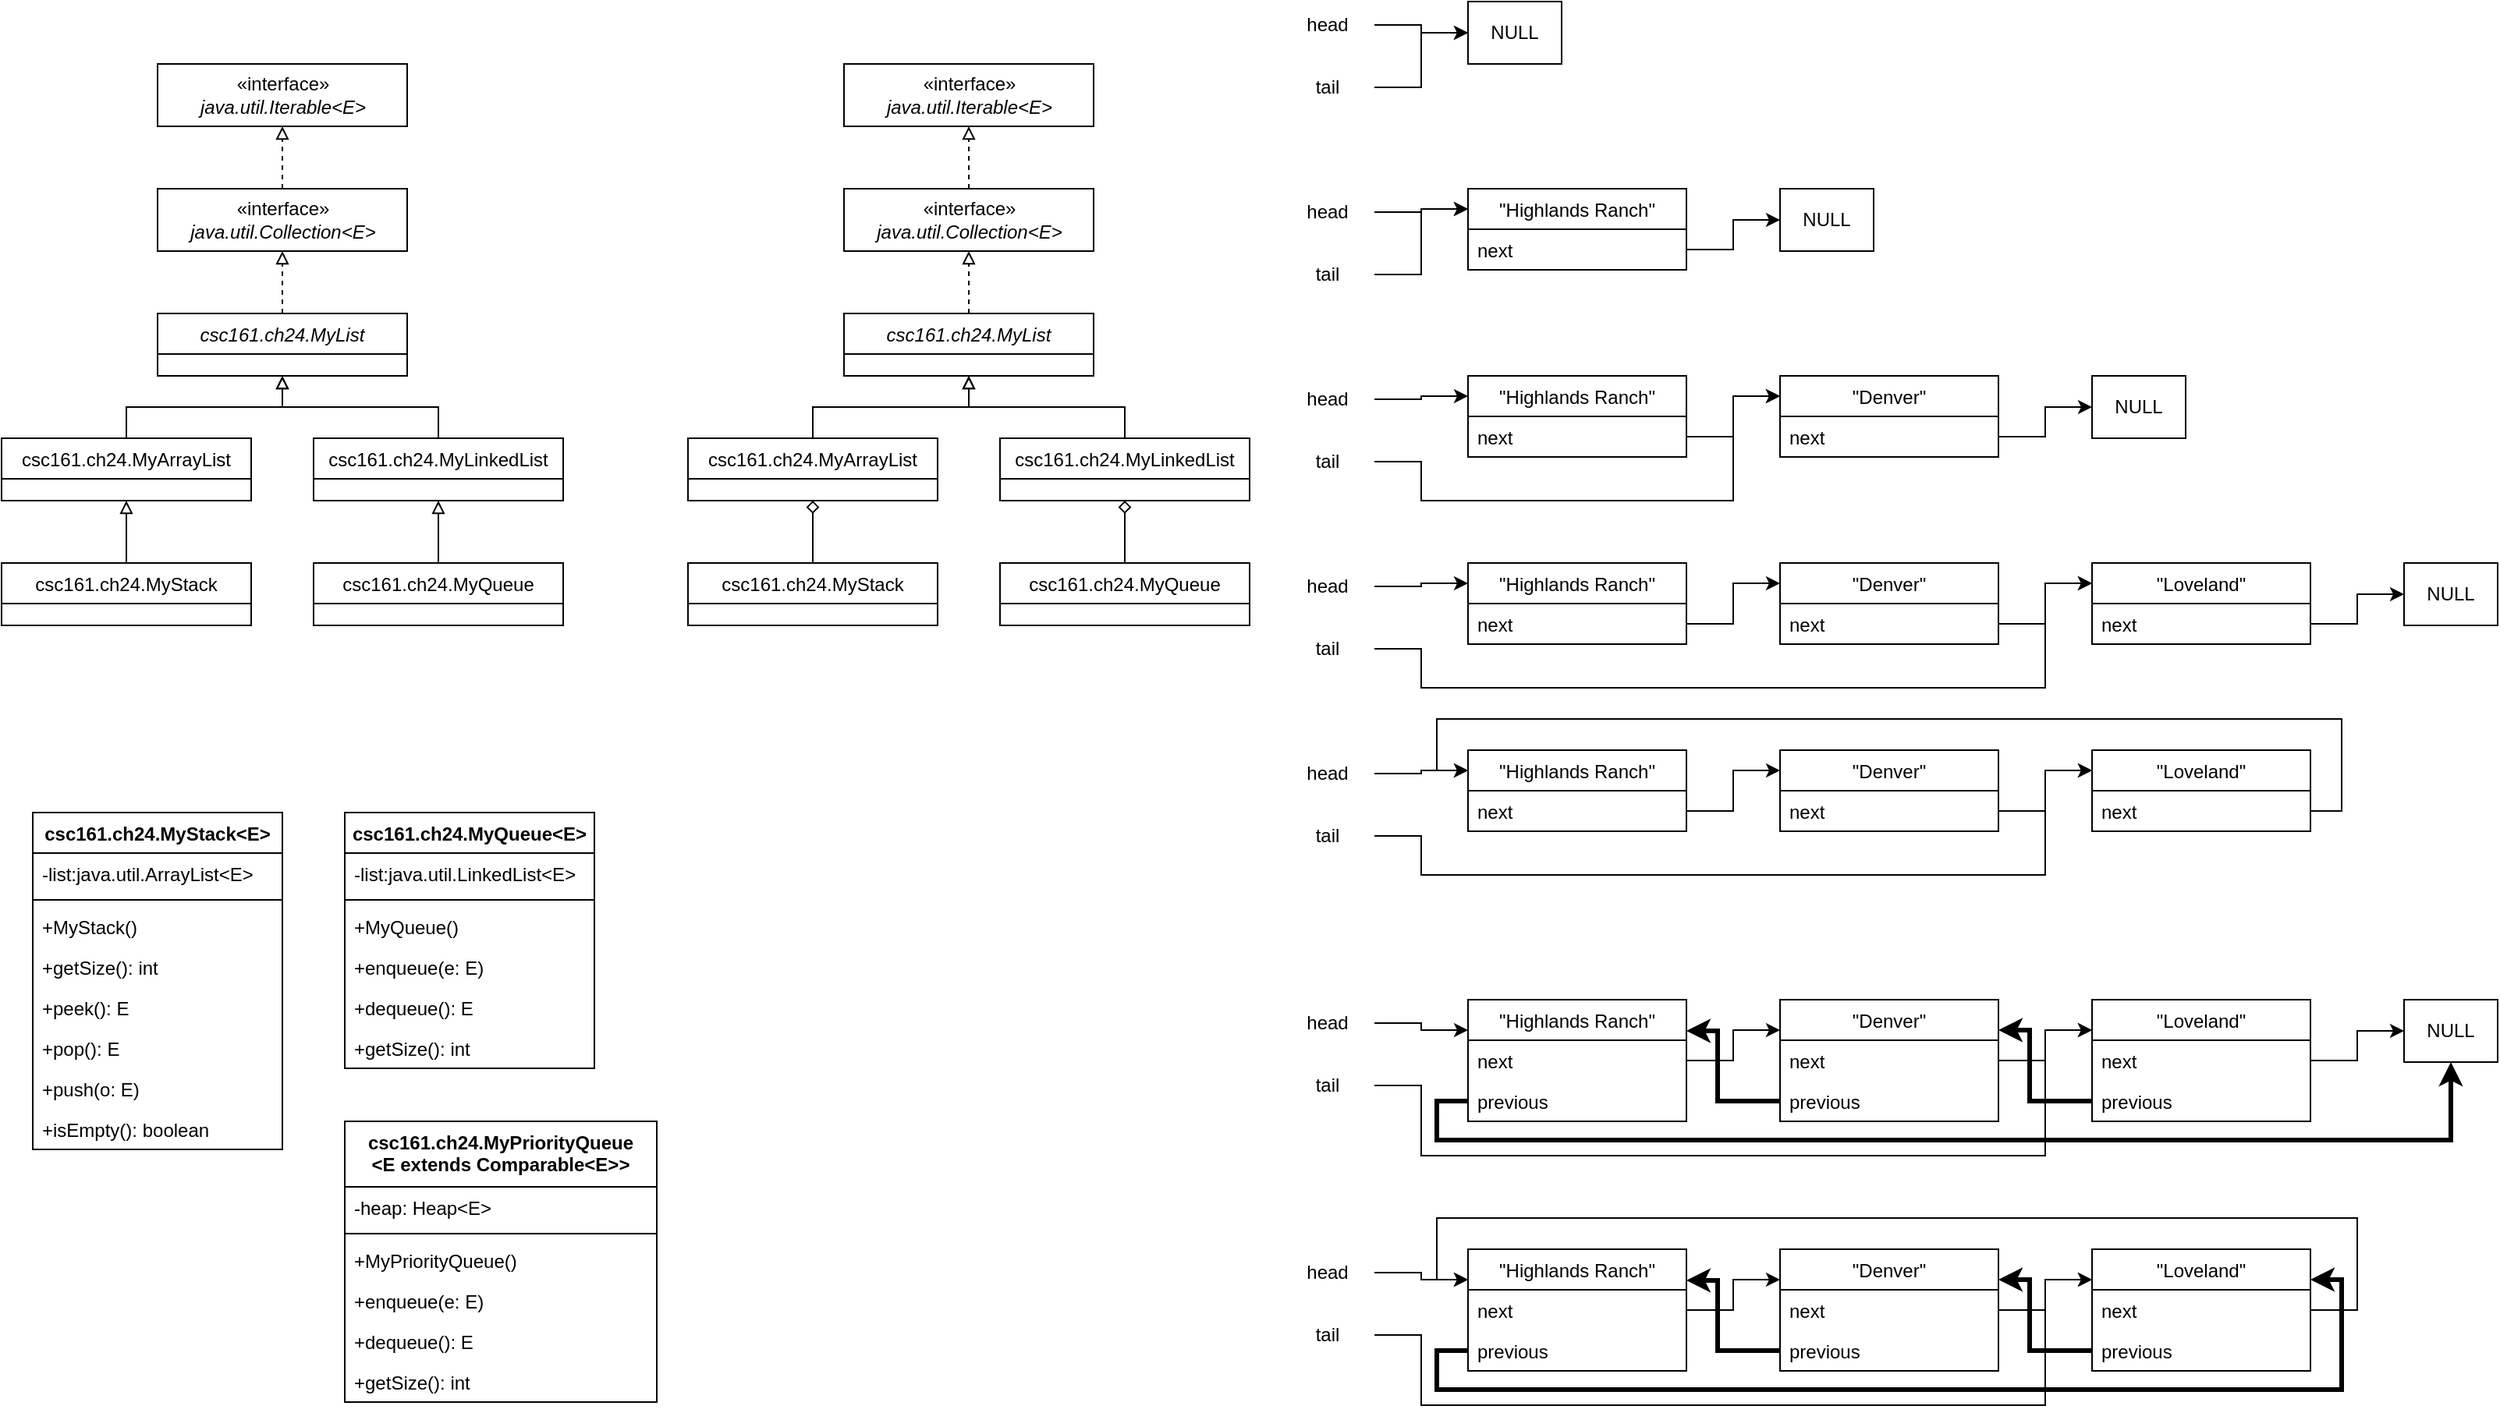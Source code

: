 <mxfile version="16.6.6" type="github">
  <diagram id="3TaFuOePhDUpP23lGYfb" name="Page-1">
    <mxGraphModel dx="559" dy="459" grid="1" gridSize="10" guides="1" tooltips="1" connect="1" arrows="1" fold="1" page="1" pageScale="1" pageWidth="850" pageHeight="1100" math="0" shadow="0">
      <root>
        <mxCell id="0" />
        <mxCell id="1" parent="0" />
        <mxCell id="ki_lQdvHZ9H5KWULKLS0-9" style="edgeStyle=orthogonalEdgeStyle;rounded=0;orthogonalLoop=1;jettySize=auto;html=1;exitX=0.5;exitY=0;exitDx=0;exitDy=0;entryX=0.5;entryY=1;entryDx=0;entryDy=0;endArrow=block;endFill=0;" edge="1" parent="1" source="ki_lQdvHZ9H5KWULKLS0-1" target="ki_lQdvHZ9H5KWULKLS0-3">
          <mxGeometry relative="1" as="geometry">
            <mxPoint x="240" y="320" as="targetPoint" />
          </mxGeometry>
        </mxCell>
        <mxCell id="ki_lQdvHZ9H5KWULKLS0-1" value="csc161.ch24.MyArrayList" style="swimlane;fontStyle=0;childLayout=stackLayout;horizontal=1;startSize=26;fillColor=none;horizontalStack=0;resizeParent=1;resizeParentMax=0;resizeLast=0;collapsible=1;marginBottom=0;" vertex="1" parent="1">
          <mxGeometry x="60" y="360" width="160" height="40" as="geometry" />
        </mxCell>
        <mxCell id="ki_lQdvHZ9H5KWULKLS0-8" style="edgeStyle=orthogonalEdgeStyle;rounded=0;orthogonalLoop=1;jettySize=auto;html=1;entryX=0.5;entryY=1;entryDx=0;entryDy=0;exitX=0.5;exitY=0;exitDx=0;exitDy=0;endArrow=block;endFill=0;" edge="1" parent="1" source="ki_lQdvHZ9H5KWULKLS0-2" target="ki_lQdvHZ9H5KWULKLS0-3">
          <mxGeometry relative="1" as="geometry" />
        </mxCell>
        <mxCell id="ki_lQdvHZ9H5KWULKLS0-2" value="csc161.ch24.MyLinkedList" style="swimlane;fontStyle=0;childLayout=stackLayout;horizontal=1;startSize=26;fillColor=none;horizontalStack=0;resizeParent=1;resizeParentMax=0;resizeLast=0;collapsible=1;marginBottom=0;" vertex="1" parent="1">
          <mxGeometry x="260" y="360" width="160" height="40" as="geometry" />
        </mxCell>
        <mxCell id="ki_lQdvHZ9H5KWULKLS0-6" style="edgeStyle=orthogonalEdgeStyle;rounded=0;orthogonalLoop=1;jettySize=auto;html=1;entryX=0.5;entryY=1;entryDx=0;entryDy=0;endArrow=block;endFill=0;dashed=1;" edge="1" parent="1" source="ki_lQdvHZ9H5KWULKLS0-3" target="ki_lQdvHZ9H5KWULKLS0-4">
          <mxGeometry relative="1" as="geometry" />
        </mxCell>
        <mxCell id="ki_lQdvHZ9H5KWULKLS0-3" value="csc161.ch24.MyList" style="swimlane;fontStyle=2;childLayout=stackLayout;horizontal=1;startSize=26;fillColor=none;horizontalStack=0;resizeParent=1;resizeParentMax=0;resizeLast=0;collapsible=1;marginBottom=0;" vertex="1" parent="1">
          <mxGeometry x="160" y="280" width="160" height="40" as="geometry" />
        </mxCell>
        <mxCell id="ki_lQdvHZ9H5KWULKLS0-7" style="edgeStyle=orthogonalEdgeStyle;rounded=0;orthogonalLoop=1;jettySize=auto;html=1;entryX=0.5;entryY=1;entryDx=0;entryDy=0;dashed=1;endArrow=block;endFill=0;" edge="1" parent="1" source="ki_lQdvHZ9H5KWULKLS0-4" target="ki_lQdvHZ9H5KWULKLS0-5">
          <mxGeometry relative="1" as="geometry" />
        </mxCell>
        <mxCell id="ki_lQdvHZ9H5KWULKLS0-4" value="«interface»&lt;br&gt;&lt;i&gt;java.util.Collection&amp;lt;E&amp;gt;&lt;/i&gt;" style="html=1;" vertex="1" parent="1">
          <mxGeometry x="160" y="200" width="160" height="40" as="geometry" />
        </mxCell>
        <mxCell id="ki_lQdvHZ9H5KWULKLS0-5" value="«interface»&lt;br&gt;&lt;i&gt;java.util.Iterable&amp;lt;E&amp;gt;&lt;/i&gt;" style="html=1;" vertex="1" parent="1">
          <mxGeometry x="160" y="120" width="160" height="40" as="geometry" />
        </mxCell>
        <mxCell id="ki_lQdvHZ9H5KWULKLS0-14" style="edgeStyle=orthogonalEdgeStyle;rounded=0;orthogonalLoop=1;jettySize=auto;html=1;entryX=0;entryY=0.5;entryDx=0;entryDy=0;endArrow=classic;endFill=1;exitX=1;exitY=0.5;exitDx=0;exitDy=0;" edge="1" parent="1" source="ki_lQdvHZ9H5KWULKLS0-10" target="ki_lQdvHZ9H5KWULKLS0-13">
          <mxGeometry relative="1" as="geometry" />
        </mxCell>
        <mxCell id="ki_lQdvHZ9H5KWULKLS0-10" value="head" style="text;html=1;strokeColor=none;fillColor=none;align=center;verticalAlign=middle;whiteSpace=wrap;rounded=0;" vertex="1" parent="1">
          <mxGeometry x="880" y="80" width="60" height="30" as="geometry" />
        </mxCell>
        <mxCell id="ki_lQdvHZ9H5KWULKLS0-15" style="edgeStyle=orthogonalEdgeStyle;rounded=0;orthogonalLoop=1;jettySize=auto;html=1;exitX=1;exitY=0.5;exitDx=0;exitDy=0;endArrow=classic;endFill=1;entryX=0;entryY=0.5;entryDx=0;entryDy=0;" edge="1" parent="1" source="ki_lQdvHZ9H5KWULKLS0-11" target="ki_lQdvHZ9H5KWULKLS0-13">
          <mxGeometry relative="1" as="geometry">
            <mxPoint x="990" y="40" as="targetPoint" />
          </mxGeometry>
        </mxCell>
        <mxCell id="ki_lQdvHZ9H5KWULKLS0-11" value="tail" style="text;html=1;strokeColor=none;fillColor=none;align=center;verticalAlign=middle;whiteSpace=wrap;rounded=0;" vertex="1" parent="1">
          <mxGeometry x="880" y="120" width="60" height="30" as="geometry" />
        </mxCell>
        <mxCell id="ki_lQdvHZ9H5KWULKLS0-13" value="NULL" style="rounded=0;whiteSpace=wrap;html=1;" vertex="1" parent="1">
          <mxGeometry x="1000" y="80" width="60" height="40" as="geometry" />
        </mxCell>
        <mxCell id="ki_lQdvHZ9H5KWULKLS0-16" style="edgeStyle=orthogonalEdgeStyle;rounded=0;orthogonalLoop=1;jettySize=auto;html=1;entryX=0;entryY=0.25;entryDx=0;entryDy=0;endArrow=classic;endFill=1;exitX=1;exitY=0.5;exitDx=0;exitDy=0;" edge="1" parent="1" source="ki_lQdvHZ9H5KWULKLS0-17" target="ki_lQdvHZ9H5KWULKLS0-21">
          <mxGeometry relative="1" as="geometry">
            <mxPoint x="1060" y="220" as="targetPoint" />
          </mxGeometry>
        </mxCell>
        <mxCell id="ki_lQdvHZ9H5KWULKLS0-17" value="head" style="text;html=1;strokeColor=none;fillColor=none;align=center;verticalAlign=middle;whiteSpace=wrap;rounded=0;" vertex="1" parent="1">
          <mxGeometry x="880" y="200" width="60" height="30" as="geometry" />
        </mxCell>
        <mxCell id="ki_lQdvHZ9H5KWULKLS0-18" style="edgeStyle=orthogonalEdgeStyle;rounded=0;orthogonalLoop=1;jettySize=auto;html=1;exitX=1;exitY=0.5;exitDx=0;exitDy=0;endArrow=classic;endFill=1;entryX=0;entryY=0.25;entryDx=0;entryDy=0;" edge="1" parent="1" source="ki_lQdvHZ9H5KWULKLS0-19" target="ki_lQdvHZ9H5KWULKLS0-21">
          <mxGeometry relative="1" as="geometry">
            <mxPoint x="1060" y="220" as="targetPoint" />
          </mxGeometry>
        </mxCell>
        <mxCell id="ki_lQdvHZ9H5KWULKLS0-19" value="tail" style="text;html=1;strokeColor=none;fillColor=none;align=center;verticalAlign=middle;whiteSpace=wrap;rounded=0;" vertex="1" parent="1">
          <mxGeometry x="880" y="240" width="60" height="30" as="geometry" />
        </mxCell>
        <mxCell id="ki_lQdvHZ9H5KWULKLS0-21" value="&quot;Highlands Ranch&quot;" style="swimlane;fontStyle=0;childLayout=stackLayout;horizontal=1;startSize=26;fillColor=none;horizontalStack=0;resizeParent=1;resizeParentMax=0;resizeLast=0;collapsible=1;marginBottom=0;" vertex="1" parent="1">
          <mxGeometry x="1000" y="200" width="140" height="52" as="geometry" />
        </mxCell>
        <mxCell id="ki_lQdvHZ9H5KWULKLS0-24" value="next" style="text;strokeColor=none;fillColor=none;align=left;verticalAlign=top;spacingLeft=4;spacingRight=4;overflow=hidden;rotatable=0;points=[[0,0.5],[1,0.5]];portConstraint=eastwest;" vertex="1" parent="ki_lQdvHZ9H5KWULKLS0-21">
          <mxGeometry y="26" width="140" height="26" as="geometry" />
        </mxCell>
        <mxCell id="ki_lQdvHZ9H5KWULKLS0-25" value="&quot;Denver&quot;" style="swimlane;fontStyle=0;childLayout=stackLayout;horizontal=1;startSize=26;fillColor=none;horizontalStack=0;resizeParent=1;resizeParentMax=0;resizeLast=0;collapsible=1;marginBottom=0;" vertex="1" parent="1">
          <mxGeometry x="1200" y="320" width="140" height="52" as="geometry" />
        </mxCell>
        <mxCell id="ki_lQdvHZ9H5KWULKLS0-26" value="next" style="text;strokeColor=none;fillColor=none;align=left;verticalAlign=top;spacingLeft=4;spacingRight=4;overflow=hidden;rotatable=0;points=[[0,0.5],[1,0.5]];portConstraint=eastwest;" vertex="1" parent="ki_lQdvHZ9H5KWULKLS0-25">
          <mxGeometry y="26" width="140" height="26" as="geometry" />
        </mxCell>
        <mxCell id="ki_lQdvHZ9H5KWULKLS0-31" style="edgeStyle=orthogonalEdgeStyle;rounded=0;orthogonalLoop=1;jettySize=auto;html=1;entryX=0;entryY=0.25;entryDx=0;entryDy=0;endArrow=classic;endFill=1;exitX=1;exitY=0.5;exitDx=0;exitDy=0;" edge="1" parent="1" source="ki_lQdvHZ9H5KWULKLS0-32" target="ki_lQdvHZ9H5KWULKLS0-35">
          <mxGeometry relative="1" as="geometry">
            <mxPoint x="1060" y="340" as="targetPoint" />
          </mxGeometry>
        </mxCell>
        <mxCell id="ki_lQdvHZ9H5KWULKLS0-32" value="head" style="text;html=1;strokeColor=none;fillColor=none;align=center;verticalAlign=middle;whiteSpace=wrap;rounded=0;" vertex="1" parent="1">
          <mxGeometry x="880" y="320" width="60" height="30" as="geometry" />
        </mxCell>
        <mxCell id="ki_lQdvHZ9H5KWULKLS0-33" style="edgeStyle=orthogonalEdgeStyle;rounded=0;orthogonalLoop=1;jettySize=auto;html=1;exitX=1;exitY=0.5;exitDx=0;exitDy=0;endArrow=classic;endFill=1;entryX=0;entryY=0.25;entryDx=0;entryDy=0;" edge="1" parent="1" source="ki_lQdvHZ9H5KWULKLS0-34" target="ki_lQdvHZ9H5KWULKLS0-25">
          <mxGeometry relative="1" as="geometry">
            <mxPoint x="1060" y="340" as="targetPoint" />
            <Array as="points">
              <mxPoint x="970" y="375" />
              <mxPoint x="970" y="400" />
              <mxPoint x="1170" y="400" />
              <mxPoint x="1170" y="333" />
            </Array>
          </mxGeometry>
        </mxCell>
        <mxCell id="ki_lQdvHZ9H5KWULKLS0-34" value="tail" style="text;html=1;strokeColor=none;fillColor=none;align=center;verticalAlign=middle;whiteSpace=wrap;rounded=0;" vertex="1" parent="1">
          <mxGeometry x="880" y="360" width="60" height="30" as="geometry" />
        </mxCell>
        <mxCell id="ki_lQdvHZ9H5KWULKLS0-35" value="&quot;Highlands Ranch&quot;" style="swimlane;fontStyle=0;childLayout=stackLayout;horizontal=1;startSize=26;fillColor=none;horizontalStack=0;resizeParent=1;resizeParentMax=0;resizeLast=0;collapsible=1;marginBottom=0;" vertex="1" parent="1">
          <mxGeometry x="1000" y="320" width="140" height="52" as="geometry" />
        </mxCell>
        <mxCell id="ki_lQdvHZ9H5KWULKLS0-36" value="next" style="text;strokeColor=none;fillColor=none;align=left;verticalAlign=top;spacingLeft=4;spacingRight=4;overflow=hidden;rotatable=0;points=[[0,0.5],[1,0.5]];portConstraint=eastwest;" vertex="1" parent="ki_lQdvHZ9H5KWULKLS0-35">
          <mxGeometry y="26" width="140" height="26" as="geometry" />
        </mxCell>
        <mxCell id="ki_lQdvHZ9H5KWULKLS0-37" style="edgeStyle=orthogonalEdgeStyle;rounded=0;orthogonalLoop=1;jettySize=auto;html=1;entryX=0;entryY=0.25;entryDx=0;entryDy=0;endArrow=classic;endFill=1;exitX=1;exitY=0.5;exitDx=0;exitDy=0;" edge="1" parent="1" source="ki_lQdvHZ9H5KWULKLS0-36" target="ki_lQdvHZ9H5KWULKLS0-25">
          <mxGeometry relative="1" as="geometry">
            <mxPoint x="1010" y="343" as="targetPoint" />
            <mxPoint x="950" y="345" as="sourcePoint" />
          </mxGeometry>
        </mxCell>
        <mxCell id="ki_lQdvHZ9H5KWULKLS0-38" value="NULL" style="rounded=0;whiteSpace=wrap;html=1;" vertex="1" parent="1">
          <mxGeometry x="1200" y="200" width="60" height="40" as="geometry" />
        </mxCell>
        <mxCell id="ki_lQdvHZ9H5KWULKLS0-39" style="edgeStyle=orthogonalEdgeStyle;rounded=0;orthogonalLoop=1;jettySize=auto;html=1;entryX=0;entryY=0.5;entryDx=0;entryDy=0;endArrow=classic;endFill=1;exitX=1;exitY=0.5;exitDx=0;exitDy=0;" edge="1" parent="1" source="ki_lQdvHZ9H5KWULKLS0-24" target="ki_lQdvHZ9H5KWULKLS0-38">
          <mxGeometry relative="1" as="geometry">
            <mxPoint x="1210" y="343" as="targetPoint" />
            <mxPoint x="1150" y="369" as="sourcePoint" />
          </mxGeometry>
        </mxCell>
        <mxCell id="ki_lQdvHZ9H5KWULKLS0-40" value="NULL" style="rounded=0;whiteSpace=wrap;html=1;" vertex="1" parent="1">
          <mxGeometry x="1400" y="320" width="60" height="40" as="geometry" />
        </mxCell>
        <mxCell id="ki_lQdvHZ9H5KWULKLS0-41" style="edgeStyle=orthogonalEdgeStyle;rounded=0;orthogonalLoop=1;jettySize=auto;html=1;entryX=0;entryY=0.5;entryDx=0;entryDy=0;endArrow=classic;endFill=1;exitX=1;exitY=0.5;exitDx=0;exitDy=0;" edge="1" parent="1" target="ki_lQdvHZ9H5KWULKLS0-40" source="ki_lQdvHZ9H5KWULKLS0-26">
          <mxGeometry relative="1" as="geometry">
            <mxPoint x="1410" y="463" as="targetPoint" />
            <mxPoint x="1360" y="380" as="sourcePoint" />
          </mxGeometry>
        </mxCell>
        <mxCell id="ki_lQdvHZ9H5KWULKLS0-42" value="&quot;Denver&quot;" style="swimlane;fontStyle=0;childLayout=stackLayout;horizontal=1;startSize=26;fillColor=none;horizontalStack=0;resizeParent=1;resizeParentMax=0;resizeLast=0;collapsible=1;marginBottom=0;" vertex="1" parent="1">
          <mxGeometry x="1200" y="440" width="140" height="52" as="geometry" />
        </mxCell>
        <mxCell id="ki_lQdvHZ9H5KWULKLS0-43" value="next" style="text;strokeColor=none;fillColor=none;align=left;verticalAlign=top;spacingLeft=4;spacingRight=4;overflow=hidden;rotatable=0;points=[[0,0.5],[1,0.5]];portConstraint=eastwest;" vertex="1" parent="ki_lQdvHZ9H5KWULKLS0-42">
          <mxGeometry y="26" width="140" height="26" as="geometry" />
        </mxCell>
        <mxCell id="ki_lQdvHZ9H5KWULKLS0-44" style="edgeStyle=orthogonalEdgeStyle;rounded=0;orthogonalLoop=1;jettySize=auto;html=1;entryX=0;entryY=0.25;entryDx=0;entryDy=0;endArrow=classic;endFill=1;exitX=1;exitY=0.5;exitDx=0;exitDy=0;" edge="1" parent="1" source="ki_lQdvHZ9H5KWULKLS0-45" target="ki_lQdvHZ9H5KWULKLS0-48">
          <mxGeometry relative="1" as="geometry">
            <mxPoint x="1060" y="460" as="targetPoint" />
          </mxGeometry>
        </mxCell>
        <mxCell id="ki_lQdvHZ9H5KWULKLS0-45" value="head" style="text;html=1;strokeColor=none;fillColor=none;align=center;verticalAlign=middle;whiteSpace=wrap;rounded=0;" vertex="1" parent="1">
          <mxGeometry x="880" y="440" width="60" height="30" as="geometry" />
        </mxCell>
        <mxCell id="ki_lQdvHZ9H5KWULKLS0-46" style="edgeStyle=orthogonalEdgeStyle;rounded=0;orthogonalLoop=1;jettySize=auto;html=1;exitX=1;exitY=0.5;exitDx=0;exitDy=0;endArrow=classic;endFill=1;entryX=0;entryY=0.25;entryDx=0;entryDy=0;" edge="1" parent="1" source="ki_lQdvHZ9H5KWULKLS0-47" target="ki_lQdvHZ9H5KWULKLS0-53">
          <mxGeometry relative="1" as="geometry">
            <mxPoint x="1060" y="460" as="targetPoint" />
            <Array as="points">
              <mxPoint x="970" y="495" />
              <mxPoint x="970" y="520" />
              <mxPoint x="1370" y="520" />
              <mxPoint x="1370" y="453" />
            </Array>
          </mxGeometry>
        </mxCell>
        <mxCell id="ki_lQdvHZ9H5KWULKLS0-47" value="tail" style="text;html=1;strokeColor=none;fillColor=none;align=center;verticalAlign=middle;whiteSpace=wrap;rounded=0;" vertex="1" parent="1">
          <mxGeometry x="880" y="480" width="60" height="30" as="geometry" />
        </mxCell>
        <mxCell id="ki_lQdvHZ9H5KWULKLS0-48" value="&quot;Highlands Ranch&quot;" style="swimlane;fontStyle=0;childLayout=stackLayout;horizontal=1;startSize=26;fillColor=none;horizontalStack=0;resizeParent=1;resizeParentMax=0;resizeLast=0;collapsible=1;marginBottom=0;" vertex="1" parent="1">
          <mxGeometry x="1000" y="440" width="140" height="52" as="geometry" />
        </mxCell>
        <mxCell id="ki_lQdvHZ9H5KWULKLS0-49" value="next" style="text;strokeColor=none;fillColor=none;align=left;verticalAlign=top;spacingLeft=4;spacingRight=4;overflow=hidden;rotatable=0;points=[[0,0.5],[1,0.5]];portConstraint=eastwest;" vertex="1" parent="ki_lQdvHZ9H5KWULKLS0-48">
          <mxGeometry y="26" width="140" height="26" as="geometry" />
        </mxCell>
        <mxCell id="ki_lQdvHZ9H5KWULKLS0-50" style="edgeStyle=orthogonalEdgeStyle;rounded=0;orthogonalLoop=1;jettySize=auto;html=1;entryX=0;entryY=0.25;entryDx=0;entryDy=0;endArrow=classic;endFill=1;exitX=1;exitY=0.5;exitDx=0;exitDy=0;" edge="1" parent="1" source="ki_lQdvHZ9H5KWULKLS0-49" target="ki_lQdvHZ9H5KWULKLS0-42">
          <mxGeometry relative="1" as="geometry">
            <mxPoint x="1010" y="463" as="targetPoint" />
            <mxPoint x="950" y="465" as="sourcePoint" />
          </mxGeometry>
        </mxCell>
        <mxCell id="ki_lQdvHZ9H5KWULKLS0-51" value="NULL" style="rounded=0;whiteSpace=wrap;html=1;" vertex="1" parent="1">
          <mxGeometry x="1600" y="440" width="60" height="40" as="geometry" />
        </mxCell>
        <mxCell id="ki_lQdvHZ9H5KWULKLS0-52" style="edgeStyle=orthogonalEdgeStyle;rounded=0;orthogonalLoop=1;jettySize=auto;html=1;entryX=0;entryY=0.5;entryDx=0;entryDy=0;endArrow=classic;endFill=1;exitX=1;exitY=0.5;exitDx=0;exitDy=0;" edge="1" parent="1" source="ki_lQdvHZ9H5KWULKLS0-54" target="ki_lQdvHZ9H5KWULKLS0-51">
          <mxGeometry relative="1" as="geometry">
            <mxPoint x="1410" y="583" as="targetPoint" />
            <mxPoint x="1360" y="500" as="sourcePoint" />
          </mxGeometry>
        </mxCell>
        <mxCell id="ki_lQdvHZ9H5KWULKLS0-53" value="&quot;Loveland&quot;" style="swimlane;fontStyle=0;childLayout=stackLayout;horizontal=1;startSize=26;fillColor=none;horizontalStack=0;resizeParent=1;resizeParentMax=0;resizeLast=0;collapsible=1;marginBottom=0;" vertex="1" parent="1">
          <mxGeometry x="1400" y="440" width="140" height="52" as="geometry" />
        </mxCell>
        <mxCell id="ki_lQdvHZ9H5KWULKLS0-54" value="next" style="text;strokeColor=none;fillColor=none;align=left;verticalAlign=top;spacingLeft=4;spacingRight=4;overflow=hidden;rotatable=0;points=[[0,0.5],[1,0.5]];portConstraint=eastwest;" vertex="1" parent="ki_lQdvHZ9H5KWULKLS0-53">
          <mxGeometry y="26" width="140" height="26" as="geometry" />
        </mxCell>
        <mxCell id="ki_lQdvHZ9H5KWULKLS0-55" style="edgeStyle=orthogonalEdgeStyle;rounded=0;orthogonalLoop=1;jettySize=auto;html=1;entryX=0;entryY=0.25;entryDx=0;entryDy=0;endArrow=classic;endFill=1;exitX=1;exitY=0.5;exitDx=0;exitDy=0;" edge="1" parent="1" source="ki_lQdvHZ9H5KWULKLS0-43" target="ki_lQdvHZ9H5KWULKLS0-53">
          <mxGeometry relative="1" as="geometry">
            <mxPoint x="1700" y="465" as="targetPoint" />
            <mxPoint x="1530" y="489" as="sourcePoint" />
          </mxGeometry>
        </mxCell>
        <mxCell id="ki_lQdvHZ9H5KWULKLS0-56" value="&quot;Denver&quot;" style="swimlane;fontStyle=0;childLayout=stackLayout;horizontal=1;startSize=26;fillColor=none;horizontalStack=0;resizeParent=1;resizeParentMax=0;resizeLast=0;collapsible=1;marginBottom=0;" vertex="1" parent="1">
          <mxGeometry x="1200" y="560" width="140" height="52" as="geometry" />
        </mxCell>
        <mxCell id="ki_lQdvHZ9H5KWULKLS0-57" value="next" style="text;strokeColor=none;fillColor=none;align=left;verticalAlign=top;spacingLeft=4;spacingRight=4;overflow=hidden;rotatable=0;points=[[0,0.5],[1,0.5]];portConstraint=eastwest;" vertex="1" parent="ki_lQdvHZ9H5KWULKLS0-56">
          <mxGeometry y="26" width="140" height="26" as="geometry" />
        </mxCell>
        <mxCell id="ki_lQdvHZ9H5KWULKLS0-58" style="edgeStyle=orthogonalEdgeStyle;rounded=0;orthogonalLoop=1;jettySize=auto;html=1;entryX=0;entryY=0.25;entryDx=0;entryDy=0;endArrow=classic;endFill=1;exitX=1;exitY=0.5;exitDx=0;exitDy=0;" edge="1" parent="1" source="ki_lQdvHZ9H5KWULKLS0-59" target="ki_lQdvHZ9H5KWULKLS0-62">
          <mxGeometry relative="1" as="geometry">
            <mxPoint x="1060" y="580" as="targetPoint" />
          </mxGeometry>
        </mxCell>
        <mxCell id="ki_lQdvHZ9H5KWULKLS0-59" value="head" style="text;html=1;strokeColor=none;fillColor=none;align=center;verticalAlign=middle;whiteSpace=wrap;rounded=0;" vertex="1" parent="1">
          <mxGeometry x="880" y="560" width="60" height="30" as="geometry" />
        </mxCell>
        <mxCell id="ki_lQdvHZ9H5KWULKLS0-60" style="edgeStyle=orthogonalEdgeStyle;rounded=0;orthogonalLoop=1;jettySize=auto;html=1;exitX=1;exitY=0.5;exitDx=0;exitDy=0;endArrow=classic;endFill=1;entryX=0;entryY=0.25;entryDx=0;entryDy=0;" edge="1" parent="1" source="ki_lQdvHZ9H5KWULKLS0-61" target="ki_lQdvHZ9H5KWULKLS0-67">
          <mxGeometry relative="1" as="geometry">
            <mxPoint x="1060" y="580" as="targetPoint" />
            <Array as="points">
              <mxPoint x="970" y="615" />
              <mxPoint x="970" y="640" />
              <mxPoint x="1370" y="640" />
              <mxPoint x="1370" y="573" />
            </Array>
          </mxGeometry>
        </mxCell>
        <mxCell id="ki_lQdvHZ9H5KWULKLS0-61" value="tail" style="text;html=1;strokeColor=none;fillColor=none;align=center;verticalAlign=middle;whiteSpace=wrap;rounded=0;" vertex="1" parent="1">
          <mxGeometry x="880" y="600" width="60" height="30" as="geometry" />
        </mxCell>
        <mxCell id="ki_lQdvHZ9H5KWULKLS0-62" value="&quot;Highlands Ranch&quot;" style="swimlane;fontStyle=0;childLayout=stackLayout;horizontal=1;startSize=26;fillColor=none;horizontalStack=0;resizeParent=1;resizeParentMax=0;resizeLast=0;collapsible=1;marginBottom=0;" vertex="1" parent="1">
          <mxGeometry x="1000" y="560" width="140" height="52" as="geometry" />
        </mxCell>
        <mxCell id="ki_lQdvHZ9H5KWULKLS0-63" value="next" style="text;strokeColor=none;fillColor=none;align=left;verticalAlign=top;spacingLeft=4;spacingRight=4;overflow=hidden;rotatable=0;points=[[0,0.5],[1,0.5]];portConstraint=eastwest;" vertex="1" parent="ki_lQdvHZ9H5KWULKLS0-62">
          <mxGeometry y="26" width="140" height="26" as="geometry" />
        </mxCell>
        <mxCell id="ki_lQdvHZ9H5KWULKLS0-64" style="edgeStyle=orthogonalEdgeStyle;rounded=0;orthogonalLoop=1;jettySize=auto;html=1;entryX=0;entryY=0.25;entryDx=0;entryDy=0;endArrow=classic;endFill=1;exitX=1;exitY=0.5;exitDx=0;exitDy=0;" edge="1" parent="1" source="ki_lQdvHZ9H5KWULKLS0-63" target="ki_lQdvHZ9H5KWULKLS0-56">
          <mxGeometry relative="1" as="geometry">
            <mxPoint x="1010" y="583" as="targetPoint" />
            <mxPoint x="950" y="585" as="sourcePoint" />
          </mxGeometry>
        </mxCell>
        <mxCell id="ki_lQdvHZ9H5KWULKLS0-65" value="NULL" style="rounded=0;whiteSpace=wrap;html=1;" vertex="1" parent="1">
          <mxGeometry x="1600" y="720" width="60" height="40" as="geometry" />
        </mxCell>
        <mxCell id="ki_lQdvHZ9H5KWULKLS0-66" style="edgeStyle=orthogonalEdgeStyle;rounded=0;orthogonalLoop=1;jettySize=auto;html=1;entryX=0;entryY=0.25;entryDx=0;entryDy=0;endArrow=classic;endFill=1;exitX=1;exitY=0.5;exitDx=0;exitDy=0;" edge="1" parent="1" source="ki_lQdvHZ9H5KWULKLS0-68" target="ki_lQdvHZ9H5KWULKLS0-62">
          <mxGeometry relative="1" as="geometry">
            <mxPoint x="1410" y="703" as="targetPoint" />
            <mxPoint x="1360" y="620" as="sourcePoint" />
            <Array as="points">
              <mxPoint x="1560" y="599" />
              <mxPoint x="1560" y="540" />
              <mxPoint x="980" y="540" />
              <mxPoint x="980" y="573" />
            </Array>
          </mxGeometry>
        </mxCell>
        <mxCell id="ki_lQdvHZ9H5KWULKLS0-67" value="&quot;Loveland&quot;" style="swimlane;fontStyle=0;childLayout=stackLayout;horizontal=1;startSize=26;fillColor=none;horizontalStack=0;resizeParent=1;resizeParentMax=0;resizeLast=0;collapsible=1;marginBottom=0;" vertex="1" parent="1">
          <mxGeometry x="1400" y="560" width="140" height="52" as="geometry" />
        </mxCell>
        <mxCell id="ki_lQdvHZ9H5KWULKLS0-68" value="next" style="text;strokeColor=none;fillColor=none;align=left;verticalAlign=top;spacingLeft=4;spacingRight=4;overflow=hidden;rotatable=0;points=[[0,0.5],[1,0.5]];portConstraint=eastwest;" vertex="1" parent="ki_lQdvHZ9H5KWULKLS0-67">
          <mxGeometry y="26" width="140" height="26" as="geometry" />
        </mxCell>
        <mxCell id="ki_lQdvHZ9H5KWULKLS0-69" style="edgeStyle=orthogonalEdgeStyle;rounded=0;orthogonalLoop=1;jettySize=auto;html=1;entryX=0;entryY=0.25;entryDx=0;entryDy=0;endArrow=classic;endFill=1;exitX=1;exitY=0.5;exitDx=0;exitDy=0;" edge="1" parent="1" source="ki_lQdvHZ9H5KWULKLS0-57" target="ki_lQdvHZ9H5KWULKLS0-67">
          <mxGeometry relative="1" as="geometry">
            <mxPoint x="1700" y="585" as="targetPoint" />
            <mxPoint x="1530" y="609" as="sourcePoint" />
          </mxGeometry>
        </mxCell>
        <mxCell id="ki_lQdvHZ9H5KWULKLS0-70" value="&quot;Denver&quot;" style="swimlane;fontStyle=0;childLayout=stackLayout;horizontal=1;startSize=26;fillColor=none;horizontalStack=0;resizeParent=1;resizeParentMax=0;resizeLast=0;collapsible=1;marginBottom=0;" vertex="1" parent="1">
          <mxGeometry x="1200" y="720" width="140" height="78" as="geometry" />
        </mxCell>
        <mxCell id="ki_lQdvHZ9H5KWULKLS0-71" value="next" style="text;strokeColor=none;fillColor=none;align=left;verticalAlign=top;spacingLeft=4;spacingRight=4;overflow=hidden;rotatable=0;points=[[0,0.5],[1,0.5]];portConstraint=eastwest;" vertex="1" parent="ki_lQdvHZ9H5KWULKLS0-70">
          <mxGeometry y="26" width="140" height="26" as="geometry" />
        </mxCell>
        <mxCell id="ki_lQdvHZ9H5KWULKLS0-85" value="previous" style="text;strokeColor=none;fillColor=none;align=left;verticalAlign=top;spacingLeft=4;spacingRight=4;overflow=hidden;rotatable=0;points=[[0,0.5],[1,0.5]];portConstraint=eastwest;" vertex="1" parent="ki_lQdvHZ9H5KWULKLS0-70">
          <mxGeometry y="52" width="140" height="26" as="geometry" />
        </mxCell>
        <mxCell id="ki_lQdvHZ9H5KWULKLS0-72" style="edgeStyle=orthogonalEdgeStyle;rounded=0;orthogonalLoop=1;jettySize=auto;html=1;entryX=0;entryY=0.25;entryDx=0;entryDy=0;endArrow=classic;endFill=1;exitX=1;exitY=0.5;exitDx=0;exitDy=0;" edge="1" parent="1" source="ki_lQdvHZ9H5KWULKLS0-73" target="ki_lQdvHZ9H5KWULKLS0-76">
          <mxGeometry relative="1" as="geometry">
            <mxPoint x="1060" y="740" as="targetPoint" />
          </mxGeometry>
        </mxCell>
        <mxCell id="ki_lQdvHZ9H5KWULKLS0-73" value="head" style="text;html=1;strokeColor=none;fillColor=none;align=center;verticalAlign=middle;whiteSpace=wrap;rounded=0;" vertex="1" parent="1">
          <mxGeometry x="880" y="720" width="60" height="30" as="geometry" />
        </mxCell>
        <mxCell id="ki_lQdvHZ9H5KWULKLS0-74" style="edgeStyle=orthogonalEdgeStyle;rounded=0;orthogonalLoop=1;jettySize=auto;html=1;exitX=1;exitY=0.5;exitDx=0;exitDy=0;endArrow=classic;endFill=1;entryX=0;entryY=0.25;entryDx=0;entryDy=0;" edge="1" parent="1" source="ki_lQdvHZ9H5KWULKLS0-75" target="ki_lQdvHZ9H5KWULKLS0-80">
          <mxGeometry relative="1" as="geometry">
            <mxPoint x="1060" y="740" as="targetPoint" />
            <Array as="points">
              <mxPoint x="970" y="775" />
              <mxPoint x="970" y="820" />
              <mxPoint x="1370" y="820" />
              <mxPoint x="1370" y="740" />
            </Array>
          </mxGeometry>
        </mxCell>
        <mxCell id="ki_lQdvHZ9H5KWULKLS0-75" value="tail" style="text;html=1;strokeColor=none;fillColor=none;align=center;verticalAlign=middle;whiteSpace=wrap;rounded=0;" vertex="1" parent="1">
          <mxGeometry x="880" y="760" width="60" height="30" as="geometry" />
        </mxCell>
        <mxCell id="ki_lQdvHZ9H5KWULKLS0-76" value="&quot;Highlands Ranch&quot;" style="swimlane;fontStyle=0;childLayout=stackLayout;horizontal=1;startSize=26;fillColor=none;horizontalStack=0;resizeParent=1;resizeParentMax=0;resizeLast=0;collapsible=1;marginBottom=0;" vertex="1" parent="1">
          <mxGeometry x="1000" y="720" width="140" height="78" as="geometry" />
        </mxCell>
        <mxCell id="ki_lQdvHZ9H5KWULKLS0-77" value="next" style="text;strokeColor=none;fillColor=none;align=left;verticalAlign=top;spacingLeft=4;spacingRight=4;overflow=hidden;rotatable=0;points=[[0,0.5],[1,0.5]];portConstraint=eastwest;" vertex="1" parent="ki_lQdvHZ9H5KWULKLS0-76">
          <mxGeometry y="26" width="140" height="26" as="geometry" />
        </mxCell>
        <mxCell id="ki_lQdvHZ9H5KWULKLS0-84" value="previous" style="text;strokeColor=none;fillColor=none;align=left;verticalAlign=top;spacingLeft=4;spacingRight=4;overflow=hidden;rotatable=0;points=[[0,0.5],[1,0.5]];portConstraint=eastwest;" vertex="1" parent="ki_lQdvHZ9H5KWULKLS0-76">
          <mxGeometry y="52" width="140" height="26" as="geometry" />
        </mxCell>
        <mxCell id="ki_lQdvHZ9H5KWULKLS0-78" style="edgeStyle=orthogonalEdgeStyle;rounded=0;orthogonalLoop=1;jettySize=auto;html=1;entryX=0;entryY=0.25;entryDx=0;entryDy=0;endArrow=classic;endFill=1;exitX=1;exitY=0.5;exitDx=0;exitDy=0;" edge="1" parent="1" source="ki_lQdvHZ9H5KWULKLS0-77" target="ki_lQdvHZ9H5KWULKLS0-70">
          <mxGeometry relative="1" as="geometry">
            <mxPoint x="1010" y="743" as="targetPoint" />
            <mxPoint x="950" y="745" as="sourcePoint" />
          </mxGeometry>
        </mxCell>
        <mxCell id="ki_lQdvHZ9H5KWULKLS0-79" style="edgeStyle=orthogonalEdgeStyle;rounded=0;orthogonalLoop=1;jettySize=auto;html=1;entryX=0;entryY=0.5;entryDx=0;entryDy=0;endArrow=classic;endFill=1;exitX=1;exitY=0.5;exitDx=0;exitDy=0;" edge="1" parent="1" source="ki_lQdvHZ9H5KWULKLS0-81" target="ki_lQdvHZ9H5KWULKLS0-65">
          <mxGeometry relative="1" as="geometry">
            <mxPoint x="1410" y="863" as="targetPoint" />
            <mxPoint x="1360" y="780" as="sourcePoint" />
            <Array as="points">
              <mxPoint x="1570" y="759" />
              <mxPoint x="1570" y="740" />
            </Array>
          </mxGeometry>
        </mxCell>
        <mxCell id="ki_lQdvHZ9H5KWULKLS0-80" value="&quot;Loveland&quot;" style="swimlane;fontStyle=0;childLayout=stackLayout;horizontal=1;startSize=26;fillColor=none;horizontalStack=0;resizeParent=1;resizeParentMax=0;resizeLast=0;collapsible=1;marginBottom=0;" vertex="1" parent="1">
          <mxGeometry x="1400" y="720" width="140" height="78" as="geometry" />
        </mxCell>
        <mxCell id="ki_lQdvHZ9H5KWULKLS0-81" value="next" style="text;strokeColor=none;fillColor=none;align=left;verticalAlign=top;spacingLeft=4;spacingRight=4;overflow=hidden;rotatable=0;points=[[0,0.5],[1,0.5]];portConstraint=eastwest;" vertex="1" parent="ki_lQdvHZ9H5KWULKLS0-80">
          <mxGeometry y="26" width="140" height="26" as="geometry" />
        </mxCell>
        <mxCell id="ki_lQdvHZ9H5KWULKLS0-86" value="previous" style="text;strokeColor=none;fillColor=none;align=left;verticalAlign=top;spacingLeft=4;spacingRight=4;overflow=hidden;rotatable=0;points=[[0,0.5],[1,0.5]];portConstraint=eastwest;" vertex="1" parent="ki_lQdvHZ9H5KWULKLS0-80">
          <mxGeometry y="52" width="140" height="26" as="geometry" />
        </mxCell>
        <mxCell id="ki_lQdvHZ9H5KWULKLS0-82" style="edgeStyle=orthogonalEdgeStyle;rounded=0;orthogonalLoop=1;jettySize=auto;html=1;entryX=0;entryY=0.25;entryDx=0;entryDy=0;endArrow=classic;endFill=1;exitX=1;exitY=0.5;exitDx=0;exitDy=0;" edge="1" parent="1" source="ki_lQdvHZ9H5KWULKLS0-71" target="ki_lQdvHZ9H5KWULKLS0-80">
          <mxGeometry relative="1" as="geometry">
            <mxPoint x="1700" y="745" as="targetPoint" />
            <mxPoint x="1530" y="769" as="sourcePoint" />
          </mxGeometry>
        </mxCell>
        <mxCell id="ki_lQdvHZ9H5KWULKLS0-87" style="edgeStyle=orthogonalEdgeStyle;rounded=0;orthogonalLoop=1;jettySize=auto;html=1;exitX=0;exitY=0.5;exitDx=0;exitDy=0;entryX=1;entryY=0.25;entryDx=0;entryDy=0;endArrow=classic;endFill=1;strokeWidth=3;" edge="1" parent="1" source="ki_lQdvHZ9H5KWULKLS0-86" target="ki_lQdvHZ9H5KWULKLS0-70">
          <mxGeometry relative="1" as="geometry">
            <Array as="points">
              <mxPoint x="1360" y="785" />
              <mxPoint x="1360" y="740" />
            </Array>
          </mxGeometry>
        </mxCell>
        <mxCell id="ki_lQdvHZ9H5KWULKLS0-88" style="edgeStyle=orthogonalEdgeStyle;rounded=0;orthogonalLoop=1;jettySize=auto;html=1;exitX=0;exitY=0.5;exitDx=0;exitDy=0;entryX=1;entryY=0.25;entryDx=0;entryDy=0;endArrow=classic;endFill=1;strokeWidth=3;" edge="1" parent="1" source="ki_lQdvHZ9H5KWULKLS0-85" target="ki_lQdvHZ9H5KWULKLS0-76">
          <mxGeometry relative="1" as="geometry">
            <mxPoint x="1410" y="795" as="sourcePoint" />
            <mxPoint x="1350" y="749.5" as="targetPoint" />
            <Array as="points">
              <mxPoint x="1160" y="785" />
              <mxPoint x="1160" y="740" />
              <mxPoint x="1140" y="740" />
            </Array>
          </mxGeometry>
        </mxCell>
        <mxCell id="ki_lQdvHZ9H5KWULKLS0-89" style="edgeStyle=orthogonalEdgeStyle;rounded=0;orthogonalLoop=1;jettySize=auto;html=1;exitX=0;exitY=0.5;exitDx=0;exitDy=0;entryX=0.5;entryY=1;entryDx=0;entryDy=0;endArrow=classic;endFill=1;strokeWidth=3;" edge="1" parent="1" source="ki_lQdvHZ9H5KWULKLS0-84" target="ki_lQdvHZ9H5KWULKLS0-65">
          <mxGeometry relative="1" as="geometry">
            <mxPoint x="1210" y="795" as="sourcePoint" />
            <mxPoint x="1150" y="749.5" as="targetPoint" />
            <Array as="points">
              <mxPoint x="980" y="785" />
              <mxPoint x="980" y="810" />
              <mxPoint x="1630" y="810" />
            </Array>
          </mxGeometry>
        </mxCell>
        <mxCell id="ki_lQdvHZ9H5KWULKLS0-91" value="&quot;Denver&quot;" style="swimlane;fontStyle=0;childLayout=stackLayout;horizontal=1;startSize=26;fillColor=none;horizontalStack=0;resizeParent=1;resizeParentMax=0;resizeLast=0;collapsible=1;marginBottom=0;" vertex="1" parent="1">
          <mxGeometry x="1200" y="880" width="140" height="78" as="geometry" />
        </mxCell>
        <mxCell id="ki_lQdvHZ9H5KWULKLS0-92" value="next" style="text;strokeColor=none;fillColor=none;align=left;verticalAlign=top;spacingLeft=4;spacingRight=4;overflow=hidden;rotatable=0;points=[[0,0.5],[1,0.5]];portConstraint=eastwest;" vertex="1" parent="ki_lQdvHZ9H5KWULKLS0-91">
          <mxGeometry y="26" width="140" height="26" as="geometry" />
        </mxCell>
        <mxCell id="ki_lQdvHZ9H5KWULKLS0-93" value="previous" style="text;strokeColor=none;fillColor=none;align=left;verticalAlign=top;spacingLeft=4;spacingRight=4;overflow=hidden;rotatable=0;points=[[0,0.5],[1,0.5]];portConstraint=eastwest;" vertex="1" parent="ki_lQdvHZ9H5KWULKLS0-91">
          <mxGeometry y="52" width="140" height="26" as="geometry" />
        </mxCell>
        <mxCell id="ki_lQdvHZ9H5KWULKLS0-94" style="edgeStyle=orthogonalEdgeStyle;rounded=0;orthogonalLoop=1;jettySize=auto;html=1;entryX=0;entryY=0.25;entryDx=0;entryDy=0;endArrow=classic;endFill=1;exitX=1;exitY=0.5;exitDx=0;exitDy=0;" edge="1" parent="1" source="ki_lQdvHZ9H5KWULKLS0-95" target="ki_lQdvHZ9H5KWULKLS0-98">
          <mxGeometry relative="1" as="geometry">
            <mxPoint x="1060" y="900" as="targetPoint" />
          </mxGeometry>
        </mxCell>
        <mxCell id="ki_lQdvHZ9H5KWULKLS0-95" value="head" style="text;html=1;strokeColor=none;fillColor=none;align=center;verticalAlign=middle;whiteSpace=wrap;rounded=0;" vertex="1" parent="1">
          <mxGeometry x="880" y="880" width="60" height="30" as="geometry" />
        </mxCell>
        <mxCell id="ki_lQdvHZ9H5KWULKLS0-96" style="edgeStyle=orthogonalEdgeStyle;rounded=0;orthogonalLoop=1;jettySize=auto;html=1;exitX=1;exitY=0.5;exitDx=0;exitDy=0;endArrow=classic;endFill=1;entryX=0;entryY=0.25;entryDx=0;entryDy=0;" edge="1" parent="1" source="ki_lQdvHZ9H5KWULKLS0-97" target="ki_lQdvHZ9H5KWULKLS0-103">
          <mxGeometry relative="1" as="geometry">
            <mxPoint x="1060" y="900" as="targetPoint" />
            <Array as="points">
              <mxPoint x="970" y="935" />
              <mxPoint x="970" y="980" />
              <mxPoint x="1370" y="980" />
              <mxPoint x="1370" y="900" />
            </Array>
          </mxGeometry>
        </mxCell>
        <mxCell id="ki_lQdvHZ9H5KWULKLS0-97" value="tail" style="text;html=1;strokeColor=none;fillColor=none;align=center;verticalAlign=middle;whiteSpace=wrap;rounded=0;" vertex="1" parent="1">
          <mxGeometry x="880" y="920" width="60" height="30" as="geometry" />
        </mxCell>
        <mxCell id="ki_lQdvHZ9H5KWULKLS0-98" value="&quot;Highlands Ranch&quot;" style="swimlane;fontStyle=0;childLayout=stackLayout;horizontal=1;startSize=26;fillColor=none;horizontalStack=0;resizeParent=1;resizeParentMax=0;resizeLast=0;collapsible=1;marginBottom=0;" vertex="1" parent="1">
          <mxGeometry x="1000" y="880" width="140" height="78" as="geometry" />
        </mxCell>
        <mxCell id="ki_lQdvHZ9H5KWULKLS0-99" value="next" style="text;strokeColor=none;fillColor=none;align=left;verticalAlign=top;spacingLeft=4;spacingRight=4;overflow=hidden;rotatable=0;points=[[0,0.5],[1,0.5]];portConstraint=eastwest;" vertex="1" parent="ki_lQdvHZ9H5KWULKLS0-98">
          <mxGeometry y="26" width="140" height="26" as="geometry" />
        </mxCell>
        <mxCell id="ki_lQdvHZ9H5KWULKLS0-100" value="previous" style="text;strokeColor=none;fillColor=none;align=left;verticalAlign=top;spacingLeft=4;spacingRight=4;overflow=hidden;rotatable=0;points=[[0,0.5],[1,0.5]];portConstraint=eastwest;" vertex="1" parent="ki_lQdvHZ9H5KWULKLS0-98">
          <mxGeometry y="52" width="140" height="26" as="geometry" />
        </mxCell>
        <mxCell id="ki_lQdvHZ9H5KWULKLS0-101" style="edgeStyle=orthogonalEdgeStyle;rounded=0;orthogonalLoop=1;jettySize=auto;html=1;entryX=0;entryY=0.25;entryDx=0;entryDy=0;endArrow=classic;endFill=1;exitX=1;exitY=0.5;exitDx=0;exitDy=0;" edge="1" parent="1" source="ki_lQdvHZ9H5KWULKLS0-99" target="ki_lQdvHZ9H5KWULKLS0-91">
          <mxGeometry relative="1" as="geometry">
            <mxPoint x="1010" y="903" as="targetPoint" />
            <mxPoint x="950" y="905" as="sourcePoint" />
          </mxGeometry>
        </mxCell>
        <mxCell id="ki_lQdvHZ9H5KWULKLS0-102" style="edgeStyle=orthogonalEdgeStyle;rounded=0;orthogonalLoop=1;jettySize=auto;html=1;entryX=0;entryY=0.25;entryDx=0;entryDy=0;endArrow=classic;endFill=1;exitX=1;exitY=0.5;exitDx=0;exitDy=0;" edge="1" parent="1" source="ki_lQdvHZ9H5KWULKLS0-104" target="ki_lQdvHZ9H5KWULKLS0-98">
          <mxGeometry relative="1" as="geometry">
            <mxPoint x="1600" y="900" as="targetPoint" />
            <mxPoint x="1360" y="940" as="sourcePoint" />
            <Array as="points">
              <mxPoint x="1570" y="919" />
              <mxPoint x="1570" y="860" />
              <mxPoint x="980" y="860" />
              <mxPoint x="980" y="900" />
            </Array>
          </mxGeometry>
        </mxCell>
        <mxCell id="ki_lQdvHZ9H5KWULKLS0-103" value="&quot;Loveland&quot;" style="swimlane;fontStyle=0;childLayout=stackLayout;horizontal=1;startSize=26;fillColor=none;horizontalStack=0;resizeParent=1;resizeParentMax=0;resizeLast=0;collapsible=1;marginBottom=0;" vertex="1" parent="1">
          <mxGeometry x="1400" y="880" width="140" height="78" as="geometry" />
        </mxCell>
        <mxCell id="ki_lQdvHZ9H5KWULKLS0-104" value="next" style="text;strokeColor=none;fillColor=none;align=left;verticalAlign=top;spacingLeft=4;spacingRight=4;overflow=hidden;rotatable=0;points=[[0,0.5],[1,0.5]];portConstraint=eastwest;" vertex="1" parent="ki_lQdvHZ9H5KWULKLS0-103">
          <mxGeometry y="26" width="140" height="26" as="geometry" />
        </mxCell>
        <mxCell id="ki_lQdvHZ9H5KWULKLS0-105" value="previous" style="text;strokeColor=none;fillColor=none;align=left;verticalAlign=top;spacingLeft=4;spacingRight=4;overflow=hidden;rotatable=0;points=[[0,0.5],[1,0.5]];portConstraint=eastwest;" vertex="1" parent="ki_lQdvHZ9H5KWULKLS0-103">
          <mxGeometry y="52" width="140" height="26" as="geometry" />
        </mxCell>
        <mxCell id="ki_lQdvHZ9H5KWULKLS0-106" style="edgeStyle=orthogonalEdgeStyle;rounded=0;orthogonalLoop=1;jettySize=auto;html=1;entryX=0;entryY=0.25;entryDx=0;entryDy=0;endArrow=classic;endFill=1;exitX=1;exitY=0.5;exitDx=0;exitDy=0;" edge="1" parent="1" source="ki_lQdvHZ9H5KWULKLS0-92" target="ki_lQdvHZ9H5KWULKLS0-103">
          <mxGeometry relative="1" as="geometry">
            <mxPoint x="1700" y="905" as="targetPoint" />
            <mxPoint x="1530" y="929" as="sourcePoint" />
          </mxGeometry>
        </mxCell>
        <mxCell id="ki_lQdvHZ9H5KWULKLS0-107" style="edgeStyle=orthogonalEdgeStyle;rounded=0;orthogonalLoop=1;jettySize=auto;html=1;exitX=0;exitY=0.5;exitDx=0;exitDy=0;entryX=1;entryY=0.25;entryDx=0;entryDy=0;endArrow=classic;endFill=1;strokeWidth=3;" edge="1" parent="1" source="ki_lQdvHZ9H5KWULKLS0-105" target="ki_lQdvHZ9H5KWULKLS0-91">
          <mxGeometry relative="1" as="geometry">
            <Array as="points">
              <mxPoint x="1360" y="945" />
              <mxPoint x="1360" y="900" />
            </Array>
          </mxGeometry>
        </mxCell>
        <mxCell id="ki_lQdvHZ9H5KWULKLS0-108" style="edgeStyle=orthogonalEdgeStyle;rounded=0;orthogonalLoop=1;jettySize=auto;html=1;exitX=0;exitY=0.5;exitDx=0;exitDy=0;entryX=1;entryY=0.25;entryDx=0;entryDy=0;endArrow=classic;endFill=1;strokeWidth=3;" edge="1" parent="1" source="ki_lQdvHZ9H5KWULKLS0-93" target="ki_lQdvHZ9H5KWULKLS0-98">
          <mxGeometry relative="1" as="geometry">
            <mxPoint x="1410" y="955" as="sourcePoint" />
            <mxPoint x="1350" y="909.5" as="targetPoint" />
            <Array as="points">
              <mxPoint x="1160" y="945" />
              <mxPoint x="1160" y="900" />
              <mxPoint x="1140" y="900" />
            </Array>
          </mxGeometry>
        </mxCell>
        <mxCell id="ki_lQdvHZ9H5KWULKLS0-109" style="edgeStyle=orthogonalEdgeStyle;rounded=0;orthogonalLoop=1;jettySize=auto;html=1;exitX=0;exitY=0.5;exitDx=0;exitDy=0;entryX=1;entryY=0.25;entryDx=0;entryDy=0;endArrow=classic;endFill=1;strokeWidth=3;" edge="1" parent="1" source="ki_lQdvHZ9H5KWULKLS0-100" target="ki_lQdvHZ9H5KWULKLS0-103">
          <mxGeometry relative="1" as="geometry">
            <mxPoint x="1210" y="955" as="sourcePoint" />
            <mxPoint x="1630" y="920" as="targetPoint" />
            <Array as="points">
              <mxPoint x="980" y="945" />
              <mxPoint x="980" y="970" />
              <mxPoint x="1560" y="970" />
              <mxPoint x="1560" y="900" />
            </Array>
          </mxGeometry>
        </mxCell>
        <mxCell id="ki_lQdvHZ9H5KWULKLS0-110" value="csc161.ch24.MyStack" style="swimlane;fontStyle=0;childLayout=stackLayout;horizontal=1;startSize=26;fillColor=none;horizontalStack=0;resizeParent=1;resizeParentMax=0;resizeLast=0;collapsible=1;marginBottom=0;" vertex="1" parent="1">
          <mxGeometry x="60" y="440" width="160" height="40" as="geometry" />
        </mxCell>
        <mxCell id="ki_lQdvHZ9H5KWULKLS0-111" value="csc161.ch24.MyQueue" style="swimlane;fontStyle=0;childLayout=stackLayout;horizontal=1;startSize=26;fillColor=none;horizontalStack=0;resizeParent=1;resizeParentMax=0;resizeLast=0;collapsible=1;marginBottom=0;" vertex="1" parent="1">
          <mxGeometry x="260" y="440" width="160" height="40" as="geometry" />
        </mxCell>
        <mxCell id="ki_lQdvHZ9H5KWULKLS0-123" style="edgeStyle=orthogonalEdgeStyle;rounded=0;orthogonalLoop=1;jettySize=auto;html=1;exitX=0.5;exitY=0;exitDx=0;exitDy=0;entryX=0.5;entryY=1;entryDx=0;entryDy=0;endArrow=block;endFill=0;" edge="1" parent="1" source="ki_lQdvHZ9H5KWULKLS0-124" target="ki_lQdvHZ9H5KWULKLS0-128">
          <mxGeometry relative="1" as="geometry">
            <mxPoint x="680" y="320" as="targetPoint" />
          </mxGeometry>
        </mxCell>
        <mxCell id="ki_lQdvHZ9H5KWULKLS0-124" value="csc161.ch24.MyArrayList" style="swimlane;fontStyle=0;childLayout=stackLayout;horizontal=1;startSize=26;fillColor=none;horizontalStack=0;resizeParent=1;resizeParentMax=0;resizeLast=0;collapsible=1;marginBottom=0;" vertex="1" parent="1">
          <mxGeometry x="500" y="360" width="160" height="40" as="geometry" />
        </mxCell>
        <mxCell id="ki_lQdvHZ9H5KWULKLS0-125" style="edgeStyle=orthogonalEdgeStyle;rounded=0;orthogonalLoop=1;jettySize=auto;html=1;entryX=0.5;entryY=1;entryDx=0;entryDy=0;exitX=0.5;exitY=0;exitDx=0;exitDy=0;endArrow=block;endFill=0;" edge="1" parent="1" source="ki_lQdvHZ9H5KWULKLS0-126" target="ki_lQdvHZ9H5KWULKLS0-128">
          <mxGeometry relative="1" as="geometry" />
        </mxCell>
        <mxCell id="ki_lQdvHZ9H5KWULKLS0-126" value="csc161.ch24.MyLinkedList" style="swimlane;fontStyle=0;childLayout=stackLayout;horizontal=1;startSize=26;fillColor=none;horizontalStack=0;resizeParent=1;resizeParentMax=0;resizeLast=0;collapsible=1;marginBottom=0;" vertex="1" parent="1">
          <mxGeometry x="700" y="360" width="160" height="40" as="geometry" />
        </mxCell>
        <mxCell id="ki_lQdvHZ9H5KWULKLS0-127" style="edgeStyle=orthogonalEdgeStyle;rounded=0;orthogonalLoop=1;jettySize=auto;html=1;entryX=0.5;entryY=1;entryDx=0;entryDy=0;endArrow=block;endFill=0;dashed=1;" edge="1" parent="1" source="ki_lQdvHZ9H5KWULKLS0-128" target="ki_lQdvHZ9H5KWULKLS0-130">
          <mxGeometry relative="1" as="geometry" />
        </mxCell>
        <mxCell id="ki_lQdvHZ9H5KWULKLS0-128" value="csc161.ch24.MyList" style="swimlane;fontStyle=2;childLayout=stackLayout;horizontal=1;startSize=26;fillColor=none;horizontalStack=0;resizeParent=1;resizeParentMax=0;resizeLast=0;collapsible=1;marginBottom=0;" vertex="1" parent="1">
          <mxGeometry x="600" y="280" width="160" height="40" as="geometry" />
        </mxCell>
        <mxCell id="ki_lQdvHZ9H5KWULKLS0-129" style="edgeStyle=orthogonalEdgeStyle;rounded=0;orthogonalLoop=1;jettySize=auto;html=1;entryX=0.5;entryY=1;entryDx=0;entryDy=0;dashed=1;endArrow=block;endFill=0;" edge="1" parent="1" source="ki_lQdvHZ9H5KWULKLS0-130" target="ki_lQdvHZ9H5KWULKLS0-131">
          <mxGeometry relative="1" as="geometry" />
        </mxCell>
        <mxCell id="ki_lQdvHZ9H5KWULKLS0-130" value="«interface»&lt;br&gt;&lt;i&gt;java.util.Collection&amp;lt;E&amp;gt;&lt;/i&gt;" style="html=1;" vertex="1" parent="1">
          <mxGeometry x="600" y="200" width="160" height="40" as="geometry" />
        </mxCell>
        <mxCell id="ki_lQdvHZ9H5KWULKLS0-131" value="«interface»&lt;br&gt;&lt;i&gt;java.util.Iterable&amp;lt;E&amp;gt;&lt;/i&gt;" style="html=1;" vertex="1" parent="1">
          <mxGeometry x="600" y="120" width="160" height="40" as="geometry" />
        </mxCell>
        <mxCell id="ki_lQdvHZ9H5KWULKLS0-132" value="csc161.ch24.MyStack" style="swimlane;fontStyle=0;childLayout=stackLayout;horizontal=1;startSize=26;fillColor=none;horizontalStack=0;resizeParent=1;resizeParentMax=0;resizeLast=0;collapsible=1;marginBottom=0;" vertex="1" parent="1">
          <mxGeometry x="500" y="440" width="160" height="40" as="geometry" />
        </mxCell>
        <mxCell id="ki_lQdvHZ9H5KWULKLS0-133" value="csc161.ch24.MyQueue" style="swimlane;fontStyle=0;childLayout=stackLayout;horizontal=1;startSize=26;fillColor=none;horizontalStack=0;resizeParent=1;resizeParentMax=0;resizeLast=0;collapsible=1;marginBottom=0;" vertex="1" parent="1">
          <mxGeometry x="700" y="440" width="160" height="40" as="geometry" />
        </mxCell>
        <mxCell id="ki_lQdvHZ9H5KWULKLS0-134" style="edgeStyle=orthogonalEdgeStyle;rounded=0;orthogonalLoop=1;jettySize=auto;html=1;entryX=0.5;entryY=1;entryDx=0;entryDy=0;exitX=0.5;exitY=0;exitDx=0;exitDy=0;endArrow=block;endFill=0;" edge="1" parent="1" source="ki_lQdvHZ9H5KWULKLS0-111" target="ki_lQdvHZ9H5KWULKLS0-2">
          <mxGeometry relative="1" as="geometry">
            <mxPoint x="350" y="370" as="sourcePoint" />
            <mxPoint x="230" y="330" as="targetPoint" />
          </mxGeometry>
        </mxCell>
        <mxCell id="ki_lQdvHZ9H5KWULKLS0-135" style="edgeStyle=orthogonalEdgeStyle;rounded=0;orthogonalLoop=1;jettySize=auto;html=1;entryX=0.5;entryY=1;entryDx=0;entryDy=0;exitX=0.5;exitY=0;exitDx=0;exitDy=0;endArrow=block;endFill=0;" edge="1" parent="1" source="ki_lQdvHZ9H5KWULKLS0-110" target="ki_lQdvHZ9H5KWULKLS0-1">
          <mxGeometry relative="1" as="geometry">
            <mxPoint x="390" y="450" as="sourcePoint" />
            <mxPoint x="390" y="410" as="targetPoint" />
          </mxGeometry>
        </mxCell>
        <mxCell id="ki_lQdvHZ9H5KWULKLS0-136" style="edgeStyle=orthogonalEdgeStyle;rounded=0;orthogonalLoop=1;jettySize=auto;html=1;entryX=0.5;entryY=1;entryDx=0;entryDy=0;exitX=0.5;exitY=0;exitDx=0;exitDy=0;endArrow=diamond;endFill=0;endSize=6;" edge="1" parent="1" source="ki_lQdvHZ9H5KWULKLS0-133" target="ki_lQdvHZ9H5KWULKLS0-126">
          <mxGeometry relative="1" as="geometry">
            <mxPoint x="360" y="460" as="sourcePoint" />
            <mxPoint x="360" y="420" as="targetPoint" />
          </mxGeometry>
        </mxCell>
        <mxCell id="ki_lQdvHZ9H5KWULKLS0-137" style="edgeStyle=orthogonalEdgeStyle;rounded=0;orthogonalLoop=1;jettySize=auto;html=1;entryX=0.5;entryY=1;entryDx=0;entryDy=0;endArrow=diamond;endFill=0;exitX=0.5;exitY=0;exitDx=0;exitDy=0;" edge="1" parent="1" source="ki_lQdvHZ9H5KWULKLS0-132" target="ki_lQdvHZ9H5KWULKLS0-124">
          <mxGeometry relative="1" as="geometry">
            <mxPoint x="620" y="430" as="sourcePoint" />
            <mxPoint x="410" y="430" as="targetPoint" />
          </mxGeometry>
        </mxCell>
        <mxCell id="ki_lQdvHZ9H5KWULKLS0-138" value="csc161.ch24.MyStack&lt;E&gt;" style="swimlane;fontStyle=1;align=center;verticalAlign=top;childLayout=stackLayout;horizontal=1;startSize=26;horizontalStack=0;resizeParent=1;resizeParentMax=0;resizeLast=0;collapsible=1;marginBottom=0;" vertex="1" parent="1">
          <mxGeometry x="80" y="600" width="160" height="216" as="geometry" />
        </mxCell>
        <mxCell id="ki_lQdvHZ9H5KWULKLS0-139" value="-list:java.util.ArrayList&lt;E&gt;" style="text;strokeColor=none;fillColor=none;align=left;verticalAlign=top;spacingLeft=4;spacingRight=4;overflow=hidden;rotatable=0;points=[[0,0.5],[1,0.5]];portConstraint=eastwest;" vertex="1" parent="ki_lQdvHZ9H5KWULKLS0-138">
          <mxGeometry y="26" width="160" height="26" as="geometry" />
        </mxCell>
        <mxCell id="ki_lQdvHZ9H5KWULKLS0-140" value="" style="line;strokeWidth=1;fillColor=none;align=left;verticalAlign=middle;spacingTop=-1;spacingLeft=3;spacingRight=3;rotatable=0;labelPosition=right;points=[];portConstraint=eastwest;" vertex="1" parent="ki_lQdvHZ9H5KWULKLS0-138">
          <mxGeometry y="52" width="160" height="8" as="geometry" />
        </mxCell>
        <mxCell id="ki_lQdvHZ9H5KWULKLS0-141" value="+MyStack()" style="text;strokeColor=none;fillColor=none;align=left;verticalAlign=top;spacingLeft=4;spacingRight=4;overflow=hidden;rotatable=0;points=[[0,0.5],[1,0.5]];portConstraint=eastwest;" vertex="1" parent="ki_lQdvHZ9H5KWULKLS0-138">
          <mxGeometry y="60" width="160" height="26" as="geometry" />
        </mxCell>
        <mxCell id="ki_lQdvHZ9H5KWULKLS0-142" value="+getSize(): int" style="text;strokeColor=none;fillColor=none;align=left;verticalAlign=top;spacingLeft=4;spacingRight=4;overflow=hidden;rotatable=0;points=[[0,0.5],[1,0.5]];portConstraint=eastwest;" vertex="1" parent="ki_lQdvHZ9H5KWULKLS0-138">
          <mxGeometry y="86" width="160" height="26" as="geometry" />
        </mxCell>
        <mxCell id="ki_lQdvHZ9H5KWULKLS0-143" value="+peek(): E" style="text;strokeColor=none;fillColor=none;align=left;verticalAlign=top;spacingLeft=4;spacingRight=4;overflow=hidden;rotatable=0;points=[[0,0.5],[1,0.5]];portConstraint=eastwest;" vertex="1" parent="ki_lQdvHZ9H5KWULKLS0-138">
          <mxGeometry y="112" width="160" height="26" as="geometry" />
        </mxCell>
        <mxCell id="ki_lQdvHZ9H5KWULKLS0-144" value="+pop(): E" style="text;strokeColor=none;fillColor=none;align=left;verticalAlign=top;spacingLeft=4;spacingRight=4;overflow=hidden;rotatable=0;points=[[0,0.5],[1,0.5]];portConstraint=eastwest;" vertex="1" parent="ki_lQdvHZ9H5KWULKLS0-138">
          <mxGeometry y="138" width="160" height="26" as="geometry" />
        </mxCell>
        <mxCell id="ki_lQdvHZ9H5KWULKLS0-145" value="+push(o: E)" style="text;strokeColor=none;fillColor=none;align=left;verticalAlign=top;spacingLeft=4;spacingRight=4;overflow=hidden;rotatable=0;points=[[0,0.5],[1,0.5]];portConstraint=eastwest;" vertex="1" parent="ki_lQdvHZ9H5KWULKLS0-138">
          <mxGeometry y="164" width="160" height="26" as="geometry" />
        </mxCell>
        <mxCell id="ki_lQdvHZ9H5KWULKLS0-146" value="+isEmpty(): boolean" style="text;strokeColor=none;fillColor=none;align=left;verticalAlign=top;spacingLeft=4;spacingRight=4;overflow=hidden;rotatable=0;points=[[0,0.5],[1,0.5]];portConstraint=eastwest;" vertex="1" parent="ki_lQdvHZ9H5KWULKLS0-138">
          <mxGeometry y="190" width="160" height="26" as="geometry" />
        </mxCell>
        <mxCell id="ki_lQdvHZ9H5KWULKLS0-147" value="csc161.ch24.MyQueue&lt;E&gt;" style="swimlane;fontStyle=1;align=center;verticalAlign=top;childLayout=stackLayout;horizontal=1;startSize=26;horizontalStack=0;resizeParent=1;resizeParentMax=0;resizeLast=0;collapsible=1;marginBottom=0;" vertex="1" parent="1">
          <mxGeometry x="280" y="600" width="160" height="164" as="geometry" />
        </mxCell>
        <mxCell id="ki_lQdvHZ9H5KWULKLS0-148" value="-list:java.util.LinkedList&lt;E&gt;" style="text;strokeColor=none;fillColor=none;align=left;verticalAlign=top;spacingLeft=4;spacingRight=4;overflow=hidden;rotatable=0;points=[[0,0.5],[1,0.5]];portConstraint=eastwest;" vertex="1" parent="ki_lQdvHZ9H5KWULKLS0-147">
          <mxGeometry y="26" width="160" height="26" as="geometry" />
        </mxCell>
        <mxCell id="ki_lQdvHZ9H5KWULKLS0-149" value="" style="line;strokeWidth=1;fillColor=none;align=left;verticalAlign=middle;spacingTop=-1;spacingLeft=3;spacingRight=3;rotatable=0;labelPosition=right;points=[];portConstraint=eastwest;" vertex="1" parent="ki_lQdvHZ9H5KWULKLS0-147">
          <mxGeometry y="52" width="160" height="8" as="geometry" />
        </mxCell>
        <mxCell id="ki_lQdvHZ9H5KWULKLS0-150" value="+MyQueue()" style="text;strokeColor=none;fillColor=none;align=left;verticalAlign=top;spacingLeft=4;spacingRight=4;overflow=hidden;rotatable=0;points=[[0,0.5],[1,0.5]];portConstraint=eastwest;" vertex="1" parent="ki_lQdvHZ9H5KWULKLS0-147">
          <mxGeometry y="60" width="160" height="26" as="geometry" />
        </mxCell>
        <mxCell id="ki_lQdvHZ9H5KWULKLS0-151" value="+enqueue(e: E)" style="text;strokeColor=none;fillColor=none;align=left;verticalAlign=top;spacingLeft=4;spacingRight=4;overflow=hidden;rotatable=0;points=[[0,0.5],[1,0.5]];portConstraint=eastwest;" vertex="1" parent="ki_lQdvHZ9H5KWULKLS0-147">
          <mxGeometry y="86" width="160" height="26" as="geometry" />
        </mxCell>
        <mxCell id="ki_lQdvHZ9H5KWULKLS0-152" value="+dequeue(): E" style="text;strokeColor=none;fillColor=none;align=left;verticalAlign=top;spacingLeft=4;spacingRight=4;overflow=hidden;rotatable=0;points=[[0,0.5],[1,0.5]];portConstraint=eastwest;" vertex="1" parent="ki_lQdvHZ9H5KWULKLS0-147">
          <mxGeometry y="112" width="160" height="26" as="geometry" />
        </mxCell>
        <mxCell id="ki_lQdvHZ9H5KWULKLS0-153" value="+getSize(): int" style="text;strokeColor=none;fillColor=none;align=left;verticalAlign=top;spacingLeft=4;spacingRight=4;overflow=hidden;rotatable=0;points=[[0,0.5],[1,0.5]];portConstraint=eastwest;" vertex="1" parent="ki_lQdvHZ9H5KWULKLS0-147">
          <mxGeometry y="138" width="160" height="26" as="geometry" />
        </mxCell>
        <mxCell id="ki_lQdvHZ9H5KWULKLS0-156" value="csc161.ch24.MyPriorityQueue&#xa;&lt;E extends Comparable&lt;E&gt;&gt;" style="swimlane;fontStyle=1;align=center;verticalAlign=top;childLayout=stackLayout;horizontal=1;startSize=42;horizontalStack=0;resizeParent=1;resizeParentMax=0;resizeLast=0;collapsible=1;marginBottom=0;" vertex="1" parent="1">
          <mxGeometry x="280" y="798" width="200" height="180" as="geometry" />
        </mxCell>
        <mxCell id="ki_lQdvHZ9H5KWULKLS0-157" value="-heap: Heap&lt;E&gt;" style="text;strokeColor=none;fillColor=none;align=left;verticalAlign=top;spacingLeft=4;spacingRight=4;overflow=hidden;rotatable=0;points=[[0,0.5],[1,0.5]];portConstraint=eastwest;" vertex="1" parent="ki_lQdvHZ9H5KWULKLS0-156">
          <mxGeometry y="42" width="200" height="26" as="geometry" />
        </mxCell>
        <mxCell id="ki_lQdvHZ9H5KWULKLS0-158" value="" style="line;strokeWidth=1;fillColor=none;align=left;verticalAlign=middle;spacingTop=-1;spacingLeft=3;spacingRight=3;rotatable=0;labelPosition=right;points=[];portConstraint=eastwest;" vertex="1" parent="ki_lQdvHZ9H5KWULKLS0-156">
          <mxGeometry y="68" width="200" height="8" as="geometry" />
        </mxCell>
        <mxCell id="ki_lQdvHZ9H5KWULKLS0-159" value="+MyPriorityQueue()" style="text;strokeColor=none;fillColor=none;align=left;verticalAlign=top;spacingLeft=4;spacingRight=4;overflow=hidden;rotatable=0;points=[[0,0.5],[1,0.5]];portConstraint=eastwest;" vertex="1" parent="ki_lQdvHZ9H5KWULKLS0-156">
          <mxGeometry y="76" width="200" height="26" as="geometry" />
        </mxCell>
        <mxCell id="ki_lQdvHZ9H5KWULKLS0-160" value="+enqueue(e: E)" style="text;strokeColor=none;fillColor=none;align=left;verticalAlign=top;spacingLeft=4;spacingRight=4;overflow=hidden;rotatable=0;points=[[0,0.5],[1,0.5]];portConstraint=eastwest;" vertex="1" parent="ki_lQdvHZ9H5KWULKLS0-156">
          <mxGeometry y="102" width="200" height="26" as="geometry" />
        </mxCell>
        <mxCell id="ki_lQdvHZ9H5KWULKLS0-161" value="+dequeue(): E" style="text;strokeColor=none;fillColor=none;align=left;verticalAlign=top;spacingLeft=4;spacingRight=4;overflow=hidden;rotatable=0;points=[[0,0.5],[1,0.5]];portConstraint=eastwest;" vertex="1" parent="ki_lQdvHZ9H5KWULKLS0-156">
          <mxGeometry y="128" width="200" height="26" as="geometry" />
        </mxCell>
        <mxCell id="ki_lQdvHZ9H5KWULKLS0-162" value="+getSize(): int" style="text;strokeColor=none;fillColor=none;align=left;verticalAlign=top;spacingLeft=4;spacingRight=4;overflow=hidden;rotatable=0;points=[[0,0.5],[1,0.5]];portConstraint=eastwest;" vertex="1" parent="ki_lQdvHZ9H5KWULKLS0-156">
          <mxGeometry y="154" width="200" height="26" as="geometry" />
        </mxCell>
      </root>
    </mxGraphModel>
  </diagram>
</mxfile>

